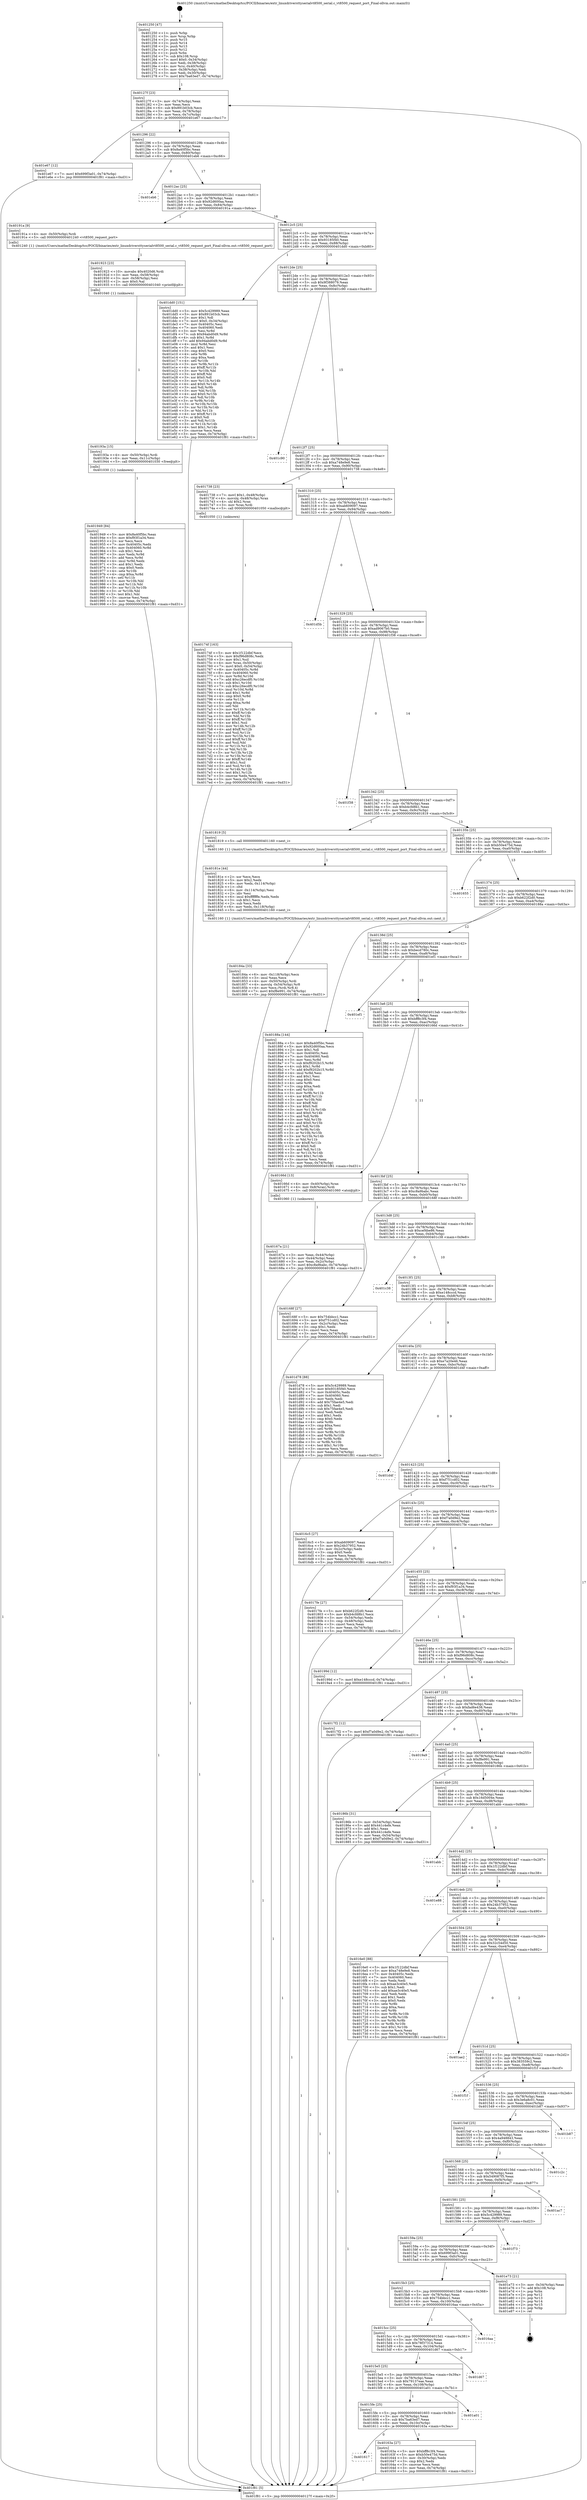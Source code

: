 digraph "0x401250" {
  label = "0x401250 (/mnt/c/Users/mathe/Desktop/tcc/POCII/binaries/extr_linuxdriversttyserialvt8500_serial.c_vt8500_request_port_Final-ollvm.out::main(0))"
  labelloc = "t"
  node[shape=record]

  Entry [label="",width=0.3,height=0.3,shape=circle,fillcolor=black,style=filled]
  "0x40127f" [label="{
     0x40127f [23]\l
     | [instrs]\l
     &nbsp;&nbsp;0x40127f \<+3\>: mov -0x74(%rbp),%eax\l
     &nbsp;&nbsp;0x401282 \<+2\>: mov %eax,%ecx\l
     &nbsp;&nbsp;0x401284 \<+6\>: sub $0x891b03cb,%ecx\l
     &nbsp;&nbsp;0x40128a \<+3\>: mov %eax,-0x78(%rbp)\l
     &nbsp;&nbsp;0x40128d \<+3\>: mov %ecx,-0x7c(%rbp)\l
     &nbsp;&nbsp;0x401290 \<+6\>: je 0000000000401e67 \<main+0xc17\>\l
  }"]
  "0x401e67" [label="{
     0x401e67 [12]\l
     | [instrs]\l
     &nbsp;&nbsp;0x401e67 \<+7\>: movl $0x699f3a01,-0x74(%rbp)\l
     &nbsp;&nbsp;0x401e6e \<+5\>: jmp 0000000000401f81 \<main+0xd31\>\l
  }"]
  "0x401296" [label="{
     0x401296 [22]\l
     | [instrs]\l
     &nbsp;&nbsp;0x401296 \<+5\>: jmp 000000000040129b \<main+0x4b\>\l
     &nbsp;&nbsp;0x40129b \<+3\>: mov -0x78(%rbp),%eax\l
     &nbsp;&nbsp;0x40129e \<+5\>: sub $0x8a40f5bc,%eax\l
     &nbsp;&nbsp;0x4012a3 \<+3\>: mov %eax,-0x80(%rbp)\l
     &nbsp;&nbsp;0x4012a6 \<+6\>: je 0000000000401eb6 \<main+0xc66\>\l
  }"]
  Exit [label="",width=0.3,height=0.3,shape=circle,fillcolor=black,style=filled,peripheries=2]
  "0x401eb6" [label="{
     0x401eb6\l
  }", style=dashed]
  "0x4012ac" [label="{
     0x4012ac [25]\l
     | [instrs]\l
     &nbsp;&nbsp;0x4012ac \<+5\>: jmp 00000000004012b1 \<main+0x61\>\l
     &nbsp;&nbsp;0x4012b1 \<+3\>: mov -0x78(%rbp),%eax\l
     &nbsp;&nbsp;0x4012b4 \<+5\>: sub $0x92d600aa,%eax\l
     &nbsp;&nbsp;0x4012b9 \<+6\>: mov %eax,-0x84(%rbp)\l
     &nbsp;&nbsp;0x4012bf \<+6\>: je 000000000040191a \<main+0x6ca\>\l
  }"]
  "0x401949" [label="{
     0x401949 [84]\l
     | [instrs]\l
     &nbsp;&nbsp;0x401949 \<+5\>: mov $0x8a40f5bc,%eax\l
     &nbsp;&nbsp;0x40194e \<+5\>: mov $0xf93f1a34,%esi\l
     &nbsp;&nbsp;0x401953 \<+2\>: xor %ecx,%ecx\l
     &nbsp;&nbsp;0x401955 \<+7\>: mov 0x40405c,%edx\l
     &nbsp;&nbsp;0x40195c \<+8\>: mov 0x404060,%r8d\l
     &nbsp;&nbsp;0x401964 \<+3\>: sub $0x1,%ecx\l
     &nbsp;&nbsp;0x401967 \<+3\>: mov %edx,%r9d\l
     &nbsp;&nbsp;0x40196a \<+3\>: add %ecx,%r9d\l
     &nbsp;&nbsp;0x40196d \<+4\>: imul %r9d,%edx\l
     &nbsp;&nbsp;0x401971 \<+3\>: and $0x1,%edx\l
     &nbsp;&nbsp;0x401974 \<+3\>: cmp $0x0,%edx\l
     &nbsp;&nbsp;0x401977 \<+4\>: sete %r10b\l
     &nbsp;&nbsp;0x40197b \<+4\>: cmp $0xa,%r8d\l
     &nbsp;&nbsp;0x40197f \<+4\>: setl %r11b\l
     &nbsp;&nbsp;0x401983 \<+3\>: mov %r10b,%bl\l
     &nbsp;&nbsp;0x401986 \<+3\>: and %r11b,%bl\l
     &nbsp;&nbsp;0x401989 \<+3\>: xor %r11b,%r10b\l
     &nbsp;&nbsp;0x40198c \<+3\>: or %r10b,%bl\l
     &nbsp;&nbsp;0x40198f \<+3\>: test $0x1,%bl\l
     &nbsp;&nbsp;0x401992 \<+3\>: cmovne %esi,%eax\l
     &nbsp;&nbsp;0x401995 \<+3\>: mov %eax,-0x74(%rbp)\l
     &nbsp;&nbsp;0x401998 \<+5\>: jmp 0000000000401f81 \<main+0xd31\>\l
  }"]
  "0x40191a" [label="{
     0x40191a [9]\l
     | [instrs]\l
     &nbsp;&nbsp;0x40191a \<+4\>: mov -0x50(%rbp),%rdi\l
     &nbsp;&nbsp;0x40191e \<+5\>: call 0000000000401240 \<vt8500_request_port\>\l
     | [calls]\l
     &nbsp;&nbsp;0x401240 \{1\} (/mnt/c/Users/mathe/Desktop/tcc/POCII/binaries/extr_linuxdriversttyserialvt8500_serial.c_vt8500_request_port_Final-ollvm.out::vt8500_request_port)\l
  }"]
  "0x4012c5" [label="{
     0x4012c5 [25]\l
     | [instrs]\l
     &nbsp;&nbsp;0x4012c5 \<+5\>: jmp 00000000004012ca \<main+0x7a\>\l
     &nbsp;&nbsp;0x4012ca \<+3\>: mov -0x78(%rbp),%eax\l
     &nbsp;&nbsp;0x4012cd \<+5\>: sub $0x93185f40,%eax\l
     &nbsp;&nbsp;0x4012d2 \<+6\>: mov %eax,-0x88(%rbp)\l
     &nbsp;&nbsp;0x4012d8 \<+6\>: je 0000000000401dd0 \<main+0xb80\>\l
  }"]
  "0x40193a" [label="{
     0x40193a [15]\l
     | [instrs]\l
     &nbsp;&nbsp;0x40193a \<+4\>: mov -0x50(%rbp),%rdi\l
     &nbsp;&nbsp;0x40193e \<+6\>: mov %eax,-0x11c(%rbp)\l
     &nbsp;&nbsp;0x401944 \<+5\>: call 0000000000401030 \<free@plt\>\l
     | [calls]\l
     &nbsp;&nbsp;0x401030 \{1\} (unknown)\l
  }"]
  "0x401dd0" [label="{
     0x401dd0 [151]\l
     | [instrs]\l
     &nbsp;&nbsp;0x401dd0 \<+5\>: mov $0x5c429989,%eax\l
     &nbsp;&nbsp;0x401dd5 \<+5\>: mov $0x891b03cb,%ecx\l
     &nbsp;&nbsp;0x401dda \<+2\>: mov $0x1,%dl\l
     &nbsp;&nbsp;0x401ddc \<+7\>: movl $0x0,-0x34(%rbp)\l
     &nbsp;&nbsp;0x401de3 \<+7\>: mov 0x40405c,%esi\l
     &nbsp;&nbsp;0x401dea \<+7\>: mov 0x404060,%edi\l
     &nbsp;&nbsp;0x401df1 \<+3\>: mov %esi,%r8d\l
     &nbsp;&nbsp;0x401df4 \<+7\>: sub $0x94abd0d9,%r8d\l
     &nbsp;&nbsp;0x401dfb \<+4\>: sub $0x1,%r8d\l
     &nbsp;&nbsp;0x401dff \<+7\>: add $0x94abd0d9,%r8d\l
     &nbsp;&nbsp;0x401e06 \<+4\>: imul %r8d,%esi\l
     &nbsp;&nbsp;0x401e0a \<+3\>: and $0x1,%esi\l
     &nbsp;&nbsp;0x401e0d \<+3\>: cmp $0x0,%esi\l
     &nbsp;&nbsp;0x401e10 \<+4\>: sete %r9b\l
     &nbsp;&nbsp;0x401e14 \<+3\>: cmp $0xa,%edi\l
     &nbsp;&nbsp;0x401e17 \<+4\>: setl %r10b\l
     &nbsp;&nbsp;0x401e1b \<+3\>: mov %r9b,%r11b\l
     &nbsp;&nbsp;0x401e1e \<+4\>: xor $0xff,%r11b\l
     &nbsp;&nbsp;0x401e22 \<+3\>: mov %r10b,%bl\l
     &nbsp;&nbsp;0x401e25 \<+3\>: xor $0xff,%bl\l
     &nbsp;&nbsp;0x401e28 \<+3\>: xor $0x0,%dl\l
     &nbsp;&nbsp;0x401e2b \<+3\>: mov %r11b,%r14b\l
     &nbsp;&nbsp;0x401e2e \<+4\>: and $0x0,%r14b\l
     &nbsp;&nbsp;0x401e32 \<+3\>: and %dl,%r9b\l
     &nbsp;&nbsp;0x401e35 \<+3\>: mov %bl,%r15b\l
     &nbsp;&nbsp;0x401e38 \<+4\>: and $0x0,%r15b\l
     &nbsp;&nbsp;0x401e3c \<+3\>: and %dl,%r10b\l
     &nbsp;&nbsp;0x401e3f \<+3\>: or %r9b,%r14b\l
     &nbsp;&nbsp;0x401e42 \<+3\>: or %r10b,%r15b\l
     &nbsp;&nbsp;0x401e45 \<+3\>: xor %r15b,%r14b\l
     &nbsp;&nbsp;0x401e48 \<+3\>: or %bl,%r11b\l
     &nbsp;&nbsp;0x401e4b \<+4\>: xor $0xff,%r11b\l
     &nbsp;&nbsp;0x401e4f \<+3\>: or $0x0,%dl\l
     &nbsp;&nbsp;0x401e52 \<+3\>: and %dl,%r11b\l
     &nbsp;&nbsp;0x401e55 \<+3\>: or %r11b,%r14b\l
     &nbsp;&nbsp;0x401e58 \<+4\>: test $0x1,%r14b\l
     &nbsp;&nbsp;0x401e5c \<+3\>: cmovne %ecx,%eax\l
     &nbsp;&nbsp;0x401e5f \<+3\>: mov %eax,-0x74(%rbp)\l
     &nbsp;&nbsp;0x401e62 \<+5\>: jmp 0000000000401f81 \<main+0xd31\>\l
  }"]
  "0x4012de" [label="{
     0x4012de [25]\l
     | [instrs]\l
     &nbsp;&nbsp;0x4012de \<+5\>: jmp 00000000004012e3 \<main+0x93\>\l
     &nbsp;&nbsp;0x4012e3 \<+3\>: mov -0x78(%rbp),%eax\l
     &nbsp;&nbsp;0x4012e6 \<+5\>: sub $0x9f388079,%eax\l
     &nbsp;&nbsp;0x4012eb \<+6\>: mov %eax,-0x8c(%rbp)\l
     &nbsp;&nbsp;0x4012f1 \<+6\>: je 0000000000401c90 \<main+0xa40\>\l
  }"]
  "0x401923" [label="{
     0x401923 [23]\l
     | [instrs]\l
     &nbsp;&nbsp;0x401923 \<+10\>: movabs $0x4020d6,%rdi\l
     &nbsp;&nbsp;0x40192d \<+3\>: mov %eax,-0x58(%rbp)\l
     &nbsp;&nbsp;0x401930 \<+3\>: mov -0x58(%rbp),%esi\l
     &nbsp;&nbsp;0x401933 \<+2\>: mov $0x0,%al\l
     &nbsp;&nbsp;0x401935 \<+5\>: call 0000000000401040 \<printf@plt\>\l
     | [calls]\l
     &nbsp;&nbsp;0x401040 \{1\} (unknown)\l
  }"]
  "0x401c90" [label="{
     0x401c90\l
  }", style=dashed]
  "0x4012f7" [label="{
     0x4012f7 [25]\l
     | [instrs]\l
     &nbsp;&nbsp;0x4012f7 \<+5\>: jmp 00000000004012fc \<main+0xac\>\l
     &nbsp;&nbsp;0x4012fc \<+3\>: mov -0x78(%rbp),%eax\l
     &nbsp;&nbsp;0x4012ff \<+5\>: sub $0xa748e9e8,%eax\l
     &nbsp;&nbsp;0x401304 \<+6\>: mov %eax,-0x90(%rbp)\l
     &nbsp;&nbsp;0x40130a \<+6\>: je 0000000000401738 \<main+0x4e8\>\l
  }"]
  "0x40184a" [label="{
     0x40184a [33]\l
     | [instrs]\l
     &nbsp;&nbsp;0x40184a \<+6\>: mov -0x118(%rbp),%ecx\l
     &nbsp;&nbsp;0x401850 \<+3\>: imul %eax,%ecx\l
     &nbsp;&nbsp;0x401853 \<+4\>: mov -0x50(%rbp),%rdi\l
     &nbsp;&nbsp;0x401857 \<+4\>: movslq -0x54(%rbp),%r8\l
     &nbsp;&nbsp;0x40185b \<+4\>: mov %ecx,(%rdi,%r8,4)\l
     &nbsp;&nbsp;0x40185f \<+7\>: movl $0xf8e991,-0x74(%rbp)\l
     &nbsp;&nbsp;0x401866 \<+5\>: jmp 0000000000401f81 \<main+0xd31\>\l
  }"]
  "0x401738" [label="{
     0x401738 [23]\l
     | [instrs]\l
     &nbsp;&nbsp;0x401738 \<+7\>: movl $0x1,-0x48(%rbp)\l
     &nbsp;&nbsp;0x40173f \<+4\>: movslq -0x48(%rbp),%rax\l
     &nbsp;&nbsp;0x401743 \<+4\>: shl $0x2,%rax\l
     &nbsp;&nbsp;0x401747 \<+3\>: mov %rax,%rdi\l
     &nbsp;&nbsp;0x40174a \<+5\>: call 0000000000401050 \<malloc@plt\>\l
     | [calls]\l
     &nbsp;&nbsp;0x401050 \{1\} (unknown)\l
  }"]
  "0x401310" [label="{
     0x401310 [25]\l
     | [instrs]\l
     &nbsp;&nbsp;0x401310 \<+5\>: jmp 0000000000401315 \<main+0xc5\>\l
     &nbsp;&nbsp;0x401315 \<+3\>: mov -0x78(%rbp),%eax\l
     &nbsp;&nbsp;0x401318 \<+5\>: sub $0xab609097,%eax\l
     &nbsp;&nbsp;0x40131d \<+6\>: mov %eax,-0x94(%rbp)\l
     &nbsp;&nbsp;0x401323 \<+6\>: je 0000000000401d5b \<main+0xb0b\>\l
  }"]
  "0x40181e" [label="{
     0x40181e [44]\l
     | [instrs]\l
     &nbsp;&nbsp;0x40181e \<+2\>: xor %ecx,%ecx\l
     &nbsp;&nbsp;0x401820 \<+5\>: mov $0x2,%edx\l
     &nbsp;&nbsp;0x401825 \<+6\>: mov %edx,-0x114(%rbp)\l
     &nbsp;&nbsp;0x40182b \<+1\>: cltd\l
     &nbsp;&nbsp;0x40182c \<+6\>: mov -0x114(%rbp),%esi\l
     &nbsp;&nbsp;0x401832 \<+2\>: idiv %esi\l
     &nbsp;&nbsp;0x401834 \<+6\>: imul $0xfffffffe,%edx,%edx\l
     &nbsp;&nbsp;0x40183a \<+3\>: sub $0x1,%ecx\l
     &nbsp;&nbsp;0x40183d \<+2\>: sub %ecx,%edx\l
     &nbsp;&nbsp;0x40183f \<+6\>: mov %edx,-0x118(%rbp)\l
     &nbsp;&nbsp;0x401845 \<+5\>: call 0000000000401160 \<next_i\>\l
     | [calls]\l
     &nbsp;&nbsp;0x401160 \{1\} (/mnt/c/Users/mathe/Desktop/tcc/POCII/binaries/extr_linuxdriversttyserialvt8500_serial.c_vt8500_request_port_Final-ollvm.out::next_i)\l
  }"]
  "0x401d5b" [label="{
     0x401d5b\l
  }", style=dashed]
  "0x401329" [label="{
     0x401329 [25]\l
     | [instrs]\l
     &nbsp;&nbsp;0x401329 \<+5\>: jmp 000000000040132e \<main+0xde\>\l
     &nbsp;&nbsp;0x40132e \<+3\>: mov -0x78(%rbp),%eax\l
     &nbsp;&nbsp;0x401331 \<+5\>: sub $0xad9067b0,%eax\l
     &nbsp;&nbsp;0x401336 \<+6\>: mov %eax,-0x98(%rbp)\l
     &nbsp;&nbsp;0x40133c \<+6\>: je 0000000000401f38 \<main+0xce8\>\l
  }"]
  "0x40174f" [label="{
     0x40174f [163]\l
     | [instrs]\l
     &nbsp;&nbsp;0x40174f \<+5\>: mov $0x1f122dbf,%ecx\l
     &nbsp;&nbsp;0x401754 \<+5\>: mov $0xf96d808c,%edx\l
     &nbsp;&nbsp;0x401759 \<+3\>: mov $0x1,%sil\l
     &nbsp;&nbsp;0x40175c \<+4\>: mov %rax,-0x50(%rbp)\l
     &nbsp;&nbsp;0x401760 \<+7\>: movl $0x0,-0x54(%rbp)\l
     &nbsp;&nbsp;0x401767 \<+8\>: mov 0x40405c,%r8d\l
     &nbsp;&nbsp;0x40176f \<+8\>: mov 0x404060,%r9d\l
     &nbsp;&nbsp;0x401777 \<+3\>: mov %r8d,%r10d\l
     &nbsp;&nbsp;0x40177a \<+7\>: add $0xc26ecdf0,%r10d\l
     &nbsp;&nbsp;0x401781 \<+4\>: sub $0x1,%r10d\l
     &nbsp;&nbsp;0x401785 \<+7\>: sub $0xc26ecdf0,%r10d\l
     &nbsp;&nbsp;0x40178c \<+4\>: imul %r10d,%r8d\l
     &nbsp;&nbsp;0x401790 \<+4\>: and $0x1,%r8d\l
     &nbsp;&nbsp;0x401794 \<+4\>: cmp $0x0,%r8d\l
     &nbsp;&nbsp;0x401798 \<+4\>: sete %r11b\l
     &nbsp;&nbsp;0x40179c \<+4\>: cmp $0xa,%r9d\l
     &nbsp;&nbsp;0x4017a0 \<+3\>: setl %bl\l
     &nbsp;&nbsp;0x4017a3 \<+3\>: mov %r11b,%r14b\l
     &nbsp;&nbsp;0x4017a6 \<+4\>: xor $0xff,%r14b\l
     &nbsp;&nbsp;0x4017aa \<+3\>: mov %bl,%r15b\l
     &nbsp;&nbsp;0x4017ad \<+4\>: xor $0xff,%r15b\l
     &nbsp;&nbsp;0x4017b1 \<+4\>: xor $0x1,%sil\l
     &nbsp;&nbsp;0x4017b5 \<+3\>: mov %r14b,%r12b\l
     &nbsp;&nbsp;0x4017b8 \<+4\>: and $0xff,%r12b\l
     &nbsp;&nbsp;0x4017bc \<+3\>: and %sil,%r11b\l
     &nbsp;&nbsp;0x4017bf \<+3\>: mov %r15b,%r13b\l
     &nbsp;&nbsp;0x4017c2 \<+4\>: and $0xff,%r13b\l
     &nbsp;&nbsp;0x4017c6 \<+3\>: and %sil,%bl\l
     &nbsp;&nbsp;0x4017c9 \<+3\>: or %r11b,%r12b\l
     &nbsp;&nbsp;0x4017cc \<+3\>: or %bl,%r13b\l
     &nbsp;&nbsp;0x4017cf \<+3\>: xor %r13b,%r12b\l
     &nbsp;&nbsp;0x4017d2 \<+3\>: or %r15b,%r14b\l
     &nbsp;&nbsp;0x4017d5 \<+4\>: xor $0xff,%r14b\l
     &nbsp;&nbsp;0x4017d9 \<+4\>: or $0x1,%sil\l
     &nbsp;&nbsp;0x4017dd \<+3\>: and %sil,%r14b\l
     &nbsp;&nbsp;0x4017e0 \<+3\>: or %r14b,%r12b\l
     &nbsp;&nbsp;0x4017e3 \<+4\>: test $0x1,%r12b\l
     &nbsp;&nbsp;0x4017e7 \<+3\>: cmovne %edx,%ecx\l
     &nbsp;&nbsp;0x4017ea \<+3\>: mov %ecx,-0x74(%rbp)\l
     &nbsp;&nbsp;0x4017ed \<+5\>: jmp 0000000000401f81 \<main+0xd31\>\l
  }"]
  "0x401f38" [label="{
     0x401f38\l
  }", style=dashed]
  "0x401342" [label="{
     0x401342 [25]\l
     | [instrs]\l
     &nbsp;&nbsp;0x401342 \<+5\>: jmp 0000000000401347 \<main+0xf7\>\l
     &nbsp;&nbsp;0x401347 \<+3\>: mov -0x78(%rbp),%eax\l
     &nbsp;&nbsp;0x40134a \<+5\>: sub $0xb4cfd8b1,%eax\l
     &nbsp;&nbsp;0x40134f \<+6\>: mov %eax,-0x9c(%rbp)\l
     &nbsp;&nbsp;0x401355 \<+6\>: je 0000000000401819 \<main+0x5c9\>\l
  }"]
  "0x40167a" [label="{
     0x40167a [21]\l
     | [instrs]\l
     &nbsp;&nbsp;0x40167a \<+3\>: mov %eax,-0x44(%rbp)\l
     &nbsp;&nbsp;0x40167d \<+3\>: mov -0x44(%rbp),%eax\l
     &nbsp;&nbsp;0x401680 \<+3\>: mov %eax,-0x2c(%rbp)\l
     &nbsp;&nbsp;0x401683 \<+7\>: movl $0xc8a9babc,-0x74(%rbp)\l
     &nbsp;&nbsp;0x40168a \<+5\>: jmp 0000000000401f81 \<main+0xd31\>\l
  }"]
  "0x401819" [label="{
     0x401819 [5]\l
     | [instrs]\l
     &nbsp;&nbsp;0x401819 \<+5\>: call 0000000000401160 \<next_i\>\l
     | [calls]\l
     &nbsp;&nbsp;0x401160 \{1\} (/mnt/c/Users/mathe/Desktop/tcc/POCII/binaries/extr_linuxdriversttyserialvt8500_serial.c_vt8500_request_port_Final-ollvm.out::next_i)\l
  }"]
  "0x40135b" [label="{
     0x40135b [25]\l
     | [instrs]\l
     &nbsp;&nbsp;0x40135b \<+5\>: jmp 0000000000401360 \<main+0x110\>\l
     &nbsp;&nbsp;0x401360 \<+3\>: mov -0x78(%rbp),%eax\l
     &nbsp;&nbsp;0x401363 \<+5\>: sub $0xb50e475d,%eax\l
     &nbsp;&nbsp;0x401368 \<+6\>: mov %eax,-0xa0(%rbp)\l
     &nbsp;&nbsp;0x40136e \<+6\>: je 0000000000401655 \<main+0x405\>\l
  }"]
  "0x401250" [label="{
     0x401250 [47]\l
     | [instrs]\l
     &nbsp;&nbsp;0x401250 \<+1\>: push %rbp\l
     &nbsp;&nbsp;0x401251 \<+3\>: mov %rsp,%rbp\l
     &nbsp;&nbsp;0x401254 \<+2\>: push %r15\l
     &nbsp;&nbsp;0x401256 \<+2\>: push %r14\l
     &nbsp;&nbsp;0x401258 \<+2\>: push %r13\l
     &nbsp;&nbsp;0x40125a \<+2\>: push %r12\l
     &nbsp;&nbsp;0x40125c \<+1\>: push %rbx\l
     &nbsp;&nbsp;0x40125d \<+7\>: sub $0x108,%rsp\l
     &nbsp;&nbsp;0x401264 \<+7\>: movl $0x0,-0x34(%rbp)\l
     &nbsp;&nbsp;0x40126b \<+3\>: mov %edi,-0x38(%rbp)\l
     &nbsp;&nbsp;0x40126e \<+4\>: mov %rsi,-0x40(%rbp)\l
     &nbsp;&nbsp;0x401272 \<+3\>: mov -0x38(%rbp),%edi\l
     &nbsp;&nbsp;0x401275 \<+3\>: mov %edi,-0x30(%rbp)\l
     &nbsp;&nbsp;0x401278 \<+7\>: movl $0x7ba63ed7,-0x74(%rbp)\l
  }"]
  "0x401655" [label="{
     0x401655\l
  }", style=dashed]
  "0x401374" [label="{
     0x401374 [25]\l
     | [instrs]\l
     &nbsp;&nbsp;0x401374 \<+5\>: jmp 0000000000401379 \<main+0x129\>\l
     &nbsp;&nbsp;0x401379 \<+3\>: mov -0x78(%rbp),%eax\l
     &nbsp;&nbsp;0x40137c \<+5\>: sub $0xb622f2d0,%eax\l
     &nbsp;&nbsp;0x401381 \<+6\>: mov %eax,-0xa4(%rbp)\l
     &nbsp;&nbsp;0x401387 \<+6\>: je 000000000040188a \<main+0x63a\>\l
  }"]
  "0x401f81" [label="{
     0x401f81 [5]\l
     | [instrs]\l
     &nbsp;&nbsp;0x401f81 \<+5\>: jmp 000000000040127f \<main+0x2f\>\l
  }"]
  "0x40188a" [label="{
     0x40188a [144]\l
     | [instrs]\l
     &nbsp;&nbsp;0x40188a \<+5\>: mov $0x8a40f5bc,%eax\l
     &nbsp;&nbsp;0x40188f \<+5\>: mov $0x92d600aa,%ecx\l
     &nbsp;&nbsp;0x401894 \<+2\>: mov $0x1,%dl\l
     &nbsp;&nbsp;0x401896 \<+7\>: mov 0x40405c,%esi\l
     &nbsp;&nbsp;0x40189d \<+7\>: mov 0x404060,%edi\l
     &nbsp;&nbsp;0x4018a4 \<+3\>: mov %esi,%r8d\l
     &nbsp;&nbsp;0x4018a7 \<+7\>: sub $0xf9202b15,%r8d\l
     &nbsp;&nbsp;0x4018ae \<+4\>: sub $0x1,%r8d\l
     &nbsp;&nbsp;0x4018b2 \<+7\>: add $0xf9202b15,%r8d\l
     &nbsp;&nbsp;0x4018b9 \<+4\>: imul %r8d,%esi\l
     &nbsp;&nbsp;0x4018bd \<+3\>: and $0x1,%esi\l
     &nbsp;&nbsp;0x4018c0 \<+3\>: cmp $0x0,%esi\l
     &nbsp;&nbsp;0x4018c3 \<+4\>: sete %r9b\l
     &nbsp;&nbsp;0x4018c7 \<+3\>: cmp $0xa,%edi\l
     &nbsp;&nbsp;0x4018ca \<+4\>: setl %r10b\l
     &nbsp;&nbsp;0x4018ce \<+3\>: mov %r9b,%r11b\l
     &nbsp;&nbsp;0x4018d1 \<+4\>: xor $0xff,%r11b\l
     &nbsp;&nbsp;0x4018d5 \<+3\>: mov %r10b,%bl\l
     &nbsp;&nbsp;0x4018d8 \<+3\>: xor $0xff,%bl\l
     &nbsp;&nbsp;0x4018db \<+3\>: xor $0x0,%dl\l
     &nbsp;&nbsp;0x4018de \<+3\>: mov %r11b,%r14b\l
     &nbsp;&nbsp;0x4018e1 \<+4\>: and $0x0,%r14b\l
     &nbsp;&nbsp;0x4018e5 \<+3\>: and %dl,%r9b\l
     &nbsp;&nbsp;0x4018e8 \<+3\>: mov %bl,%r15b\l
     &nbsp;&nbsp;0x4018eb \<+4\>: and $0x0,%r15b\l
     &nbsp;&nbsp;0x4018ef \<+3\>: and %dl,%r10b\l
     &nbsp;&nbsp;0x4018f2 \<+3\>: or %r9b,%r14b\l
     &nbsp;&nbsp;0x4018f5 \<+3\>: or %r10b,%r15b\l
     &nbsp;&nbsp;0x4018f8 \<+3\>: xor %r15b,%r14b\l
     &nbsp;&nbsp;0x4018fb \<+3\>: or %bl,%r11b\l
     &nbsp;&nbsp;0x4018fe \<+4\>: xor $0xff,%r11b\l
     &nbsp;&nbsp;0x401902 \<+3\>: or $0x0,%dl\l
     &nbsp;&nbsp;0x401905 \<+3\>: and %dl,%r11b\l
     &nbsp;&nbsp;0x401908 \<+3\>: or %r11b,%r14b\l
     &nbsp;&nbsp;0x40190b \<+4\>: test $0x1,%r14b\l
     &nbsp;&nbsp;0x40190f \<+3\>: cmovne %ecx,%eax\l
     &nbsp;&nbsp;0x401912 \<+3\>: mov %eax,-0x74(%rbp)\l
     &nbsp;&nbsp;0x401915 \<+5\>: jmp 0000000000401f81 \<main+0xd31\>\l
  }"]
  "0x40138d" [label="{
     0x40138d [25]\l
     | [instrs]\l
     &nbsp;&nbsp;0x40138d \<+5\>: jmp 0000000000401392 \<main+0x142\>\l
     &nbsp;&nbsp;0x401392 \<+3\>: mov -0x78(%rbp),%eax\l
     &nbsp;&nbsp;0x401395 \<+5\>: sub $0xbecd780c,%eax\l
     &nbsp;&nbsp;0x40139a \<+6\>: mov %eax,-0xa8(%rbp)\l
     &nbsp;&nbsp;0x4013a0 \<+6\>: je 0000000000401ef1 \<main+0xca1\>\l
  }"]
  "0x401617" [label="{
     0x401617\l
  }", style=dashed]
  "0x401ef1" [label="{
     0x401ef1\l
  }", style=dashed]
  "0x4013a6" [label="{
     0x4013a6 [25]\l
     | [instrs]\l
     &nbsp;&nbsp;0x4013a6 \<+5\>: jmp 00000000004013ab \<main+0x15b\>\l
     &nbsp;&nbsp;0x4013ab \<+3\>: mov -0x78(%rbp),%eax\l
     &nbsp;&nbsp;0x4013ae \<+5\>: sub $0xbff8c3f4,%eax\l
     &nbsp;&nbsp;0x4013b3 \<+6\>: mov %eax,-0xac(%rbp)\l
     &nbsp;&nbsp;0x4013b9 \<+6\>: je 000000000040166d \<main+0x41d\>\l
  }"]
  "0x40163a" [label="{
     0x40163a [27]\l
     | [instrs]\l
     &nbsp;&nbsp;0x40163a \<+5\>: mov $0xbff8c3f4,%eax\l
     &nbsp;&nbsp;0x40163f \<+5\>: mov $0xb50e475d,%ecx\l
     &nbsp;&nbsp;0x401644 \<+3\>: mov -0x30(%rbp),%edx\l
     &nbsp;&nbsp;0x401647 \<+3\>: cmp $0x2,%edx\l
     &nbsp;&nbsp;0x40164a \<+3\>: cmovne %ecx,%eax\l
     &nbsp;&nbsp;0x40164d \<+3\>: mov %eax,-0x74(%rbp)\l
     &nbsp;&nbsp;0x401650 \<+5\>: jmp 0000000000401f81 \<main+0xd31\>\l
  }"]
  "0x40166d" [label="{
     0x40166d [13]\l
     | [instrs]\l
     &nbsp;&nbsp;0x40166d \<+4\>: mov -0x40(%rbp),%rax\l
     &nbsp;&nbsp;0x401671 \<+4\>: mov 0x8(%rax),%rdi\l
     &nbsp;&nbsp;0x401675 \<+5\>: call 0000000000401060 \<atoi@plt\>\l
     | [calls]\l
     &nbsp;&nbsp;0x401060 \{1\} (unknown)\l
  }"]
  "0x4013bf" [label="{
     0x4013bf [25]\l
     | [instrs]\l
     &nbsp;&nbsp;0x4013bf \<+5\>: jmp 00000000004013c4 \<main+0x174\>\l
     &nbsp;&nbsp;0x4013c4 \<+3\>: mov -0x78(%rbp),%eax\l
     &nbsp;&nbsp;0x4013c7 \<+5\>: sub $0xc8a9babc,%eax\l
     &nbsp;&nbsp;0x4013cc \<+6\>: mov %eax,-0xb0(%rbp)\l
     &nbsp;&nbsp;0x4013d2 \<+6\>: je 000000000040168f \<main+0x43f\>\l
  }"]
  "0x4015fe" [label="{
     0x4015fe [25]\l
     | [instrs]\l
     &nbsp;&nbsp;0x4015fe \<+5\>: jmp 0000000000401603 \<main+0x3b3\>\l
     &nbsp;&nbsp;0x401603 \<+3\>: mov -0x78(%rbp),%eax\l
     &nbsp;&nbsp;0x401606 \<+5\>: sub $0x7ba63ed7,%eax\l
     &nbsp;&nbsp;0x40160b \<+6\>: mov %eax,-0x10c(%rbp)\l
     &nbsp;&nbsp;0x401611 \<+6\>: je 000000000040163a \<main+0x3ea\>\l
  }"]
  "0x40168f" [label="{
     0x40168f [27]\l
     | [instrs]\l
     &nbsp;&nbsp;0x40168f \<+5\>: mov $0x754bbcc1,%eax\l
     &nbsp;&nbsp;0x401694 \<+5\>: mov $0xf751cd02,%ecx\l
     &nbsp;&nbsp;0x401699 \<+3\>: mov -0x2c(%rbp),%edx\l
     &nbsp;&nbsp;0x40169c \<+3\>: cmp $0x1,%edx\l
     &nbsp;&nbsp;0x40169f \<+3\>: cmovl %ecx,%eax\l
     &nbsp;&nbsp;0x4016a2 \<+3\>: mov %eax,-0x74(%rbp)\l
     &nbsp;&nbsp;0x4016a5 \<+5\>: jmp 0000000000401f81 \<main+0xd31\>\l
  }"]
  "0x4013d8" [label="{
     0x4013d8 [25]\l
     | [instrs]\l
     &nbsp;&nbsp;0x4013d8 \<+5\>: jmp 00000000004013dd \<main+0x18d\>\l
     &nbsp;&nbsp;0x4013dd \<+3\>: mov -0x78(%rbp),%eax\l
     &nbsp;&nbsp;0x4013e0 \<+5\>: sub $0xcef4be86,%eax\l
     &nbsp;&nbsp;0x4013e5 \<+6\>: mov %eax,-0xb4(%rbp)\l
     &nbsp;&nbsp;0x4013eb \<+6\>: je 0000000000401c38 \<main+0x9e8\>\l
  }"]
  "0x401a01" [label="{
     0x401a01\l
  }", style=dashed]
  "0x401c38" [label="{
     0x401c38\l
  }", style=dashed]
  "0x4013f1" [label="{
     0x4013f1 [25]\l
     | [instrs]\l
     &nbsp;&nbsp;0x4013f1 \<+5\>: jmp 00000000004013f6 \<main+0x1a6\>\l
     &nbsp;&nbsp;0x4013f6 \<+3\>: mov -0x78(%rbp),%eax\l
     &nbsp;&nbsp;0x4013f9 \<+5\>: sub $0xe148cccd,%eax\l
     &nbsp;&nbsp;0x4013fe \<+6\>: mov %eax,-0xb8(%rbp)\l
     &nbsp;&nbsp;0x401404 \<+6\>: je 0000000000401d78 \<main+0xb28\>\l
  }"]
  "0x4015e5" [label="{
     0x4015e5 [25]\l
     | [instrs]\l
     &nbsp;&nbsp;0x4015e5 \<+5\>: jmp 00000000004015ea \<main+0x39a\>\l
     &nbsp;&nbsp;0x4015ea \<+3\>: mov -0x78(%rbp),%eax\l
     &nbsp;&nbsp;0x4015ed \<+5\>: sub $0x79137eae,%eax\l
     &nbsp;&nbsp;0x4015f2 \<+6\>: mov %eax,-0x108(%rbp)\l
     &nbsp;&nbsp;0x4015f8 \<+6\>: je 0000000000401a01 \<main+0x7b1\>\l
  }"]
  "0x401d78" [label="{
     0x401d78 [88]\l
     | [instrs]\l
     &nbsp;&nbsp;0x401d78 \<+5\>: mov $0x5c429989,%eax\l
     &nbsp;&nbsp;0x401d7d \<+5\>: mov $0x93185f40,%ecx\l
     &nbsp;&nbsp;0x401d82 \<+7\>: mov 0x40405c,%edx\l
     &nbsp;&nbsp;0x401d89 \<+7\>: mov 0x404060,%esi\l
     &nbsp;&nbsp;0x401d90 \<+2\>: mov %edx,%edi\l
     &nbsp;&nbsp;0x401d92 \<+6\>: add $0x75fae4e5,%edi\l
     &nbsp;&nbsp;0x401d98 \<+3\>: sub $0x1,%edi\l
     &nbsp;&nbsp;0x401d9b \<+6\>: sub $0x75fae4e5,%edi\l
     &nbsp;&nbsp;0x401da1 \<+3\>: imul %edi,%edx\l
     &nbsp;&nbsp;0x401da4 \<+3\>: and $0x1,%edx\l
     &nbsp;&nbsp;0x401da7 \<+3\>: cmp $0x0,%edx\l
     &nbsp;&nbsp;0x401daa \<+4\>: sete %r8b\l
     &nbsp;&nbsp;0x401dae \<+3\>: cmp $0xa,%esi\l
     &nbsp;&nbsp;0x401db1 \<+4\>: setl %r9b\l
     &nbsp;&nbsp;0x401db5 \<+3\>: mov %r8b,%r10b\l
     &nbsp;&nbsp;0x401db8 \<+3\>: and %r9b,%r10b\l
     &nbsp;&nbsp;0x401dbb \<+3\>: xor %r9b,%r8b\l
     &nbsp;&nbsp;0x401dbe \<+3\>: or %r8b,%r10b\l
     &nbsp;&nbsp;0x401dc1 \<+4\>: test $0x1,%r10b\l
     &nbsp;&nbsp;0x401dc5 \<+3\>: cmovne %ecx,%eax\l
     &nbsp;&nbsp;0x401dc8 \<+3\>: mov %eax,-0x74(%rbp)\l
     &nbsp;&nbsp;0x401dcb \<+5\>: jmp 0000000000401f81 \<main+0xd31\>\l
  }"]
  "0x40140a" [label="{
     0x40140a [25]\l
     | [instrs]\l
     &nbsp;&nbsp;0x40140a \<+5\>: jmp 000000000040140f \<main+0x1bf\>\l
     &nbsp;&nbsp;0x40140f \<+3\>: mov -0x78(%rbp),%eax\l
     &nbsp;&nbsp;0x401412 \<+5\>: sub $0xe7a20e46,%eax\l
     &nbsp;&nbsp;0x401417 \<+6\>: mov %eax,-0xbc(%rbp)\l
     &nbsp;&nbsp;0x40141d \<+6\>: je 0000000000401d4f \<main+0xaff\>\l
  }"]
  "0x401d67" [label="{
     0x401d67\l
  }", style=dashed]
  "0x401d4f" [label="{
     0x401d4f\l
  }", style=dashed]
  "0x401423" [label="{
     0x401423 [25]\l
     | [instrs]\l
     &nbsp;&nbsp;0x401423 \<+5\>: jmp 0000000000401428 \<main+0x1d8\>\l
     &nbsp;&nbsp;0x401428 \<+3\>: mov -0x78(%rbp),%eax\l
     &nbsp;&nbsp;0x40142b \<+5\>: sub $0xf751cd02,%eax\l
     &nbsp;&nbsp;0x401430 \<+6\>: mov %eax,-0xc0(%rbp)\l
     &nbsp;&nbsp;0x401436 \<+6\>: je 00000000004016c5 \<main+0x475\>\l
  }"]
  "0x4015cc" [label="{
     0x4015cc [25]\l
     | [instrs]\l
     &nbsp;&nbsp;0x4015cc \<+5\>: jmp 00000000004015d1 \<main+0x381\>\l
     &nbsp;&nbsp;0x4015d1 \<+3\>: mov -0x78(%rbp),%eax\l
     &nbsp;&nbsp;0x4015d4 \<+5\>: sub $0x78f37314,%eax\l
     &nbsp;&nbsp;0x4015d9 \<+6\>: mov %eax,-0x104(%rbp)\l
     &nbsp;&nbsp;0x4015df \<+6\>: je 0000000000401d67 \<main+0xb17\>\l
  }"]
  "0x4016c5" [label="{
     0x4016c5 [27]\l
     | [instrs]\l
     &nbsp;&nbsp;0x4016c5 \<+5\>: mov $0xab609097,%eax\l
     &nbsp;&nbsp;0x4016ca \<+5\>: mov $0x24b37952,%ecx\l
     &nbsp;&nbsp;0x4016cf \<+3\>: mov -0x2c(%rbp),%edx\l
     &nbsp;&nbsp;0x4016d2 \<+3\>: cmp $0x0,%edx\l
     &nbsp;&nbsp;0x4016d5 \<+3\>: cmove %ecx,%eax\l
     &nbsp;&nbsp;0x4016d8 \<+3\>: mov %eax,-0x74(%rbp)\l
     &nbsp;&nbsp;0x4016db \<+5\>: jmp 0000000000401f81 \<main+0xd31\>\l
  }"]
  "0x40143c" [label="{
     0x40143c [25]\l
     | [instrs]\l
     &nbsp;&nbsp;0x40143c \<+5\>: jmp 0000000000401441 \<main+0x1f1\>\l
     &nbsp;&nbsp;0x401441 \<+3\>: mov -0x78(%rbp),%eax\l
     &nbsp;&nbsp;0x401444 \<+5\>: sub $0xf7a0d9e2,%eax\l
     &nbsp;&nbsp;0x401449 \<+6\>: mov %eax,-0xc4(%rbp)\l
     &nbsp;&nbsp;0x40144f \<+6\>: je 00000000004017fe \<main+0x5ae\>\l
  }"]
  "0x4016aa" [label="{
     0x4016aa\l
  }", style=dashed]
  "0x4017fe" [label="{
     0x4017fe [27]\l
     | [instrs]\l
     &nbsp;&nbsp;0x4017fe \<+5\>: mov $0xb622f2d0,%eax\l
     &nbsp;&nbsp;0x401803 \<+5\>: mov $0xb4cfd8b1,%ecx\l
     &nbsp;&nbsp;0x401808 \<+3\>: mov -0x54(%rbp),%edx\l
     &nbsp;&nbsp;0x40180b \<+3\>: cmp -0x48(%rbp),%edx\l
     &nbsp;&nbsp;0x40180e \<+3\>: cmovl %ecx,%eax\l
     &nbsp;&nbsp;0x401811 \<+3\>: mov %eax,-0x74(%rbp)\l
     &nbsp;&nbsp;0x401814 \<+5\>: jmp 0000000000401f81 \<main+0xd31\>\l
  }"]
  "0x401455" [label="{
     0x401455 [25]\l
     | [instrs]\l
     &nbsp;&nbsp;0x401455 \<+5\>: jmp 000000000040145a \<main+0x20a\>\l
     &nbsp;&nbsp;0x40145a \<+3\>: mov -0x78(%rbp),%eax\l
     &nbsp;&nbsp;0x40145d \<+5\>: sub $0xf93f1a34,%eax\l
     &nbsp;&nbsp;0x401462 \<+6\>: mov %eax,-0xc8(%rbp)\l
     &nbsp;&nbsp;0x401468 \<+6\>: je 000000000040199d \<main+0x74d\>\l
  }"]
  "0x4015b3" [label="{
     0x4015b3 [25]\l
     | [instrs]\l
     &nbsp;&nbsp;0x4015b3 \<+5\>: jmp 00000000004015b8 \<main+0x368\>\l
     &nbsp;&nbsp;0x4015b8 \<+3\>: mov -0x78(%rbp),%eax\l
     &nbsp;&nbsp;0x4015bb \<+5\>: sub $0x754bbcc1,%eax\l
     &nbsp;&nbsp;0x4015c0 \<+6\>: mov %eax,-0x100(%rbp)\l
     &nbsp;&nbsp;0x4015c6 \<+6\>: je 00000000004016aa \<main+0x45a\>\l
  }"]
  "0x40199d" [label="{
     0x40199d [12]\l
     | [instrs]\l
     &nbsp;&nbsp;0x40199d \<+7\>: movl $0xe148cccd,-0x74(%rbp)\l
     &nbsp;&nbsp;0x4019a4 \<+5\>: jmp 0000000000401f81 \<main+0xd31\>\l
  }"]
  "0x40146e" [label="{
     0x40146e [25]\l
     | [instrs]\l
     &nbsp;&nbsp;0x40146e \<+5\>: jmp 0000000000401473 \<main+0x223\>\l
     &nbsp;&nbsp;0x401473 \<+3\>: mov -0x78(%rbp),%eax\l
     &nbsp;&nbsp;0x401476 \<+5\>: sub $0xf96d808c,%eax\l
     &nbsp;&nbsp;0x40147b \<+6\>: mov %eax,-0xcc(%rbp)\l
     &nbsp;&nbsp;0x401481 \<+6\>: je 00000000004017f2 \<main+0x5a2\>\l
  }"]
  "0x401e73" [label="{
     0x401e73 [21]\l
     | [instrs]\l
     &nbsp;&nbsp;0x401e73 \<+3\>: mov -0x34(%rbp),%eax\l
     &nbsp;&nbsp;0x401e76 \<+7\>: add $0x108,%rsp\l
     &nbsp;&nbsp;0x401e7d \<+1\>: pop %rbx\l
     &nbsp;&nbsp;0x401e7e \<+2\>: pop %r12\l
     &nbsp;&nbsp;0x401e80 \<+2\>: pop %r13\l
     &nbsp;&nbsp;0x401e82 \<+2\>: pop %r14\l
     &nbsp;&nbsp;0x401e84 \<+2\>: pop %r15\l
     &nbsp;&nbsp;0x401e86 \<+1\>: pop %rbp\l
     &nbsp;&nbsp;0x401e87 \<+1\>: ret\l
  }"]
  "0x4017f2" [label="{
     0x4017f2 [12]\l
     | [instrs]\l
     &nbsp;&nbsp;0x4017f2 \<+7\>: movl $0xf7a0d9e2,-0x74(%rbp)\l
     &nbsp;&nbsp;0x4017f9 \<+5\>: jmp 0000000000401f81 \<main+0xd31\>\l
  }"]
  "0x401487" [label="{
     0x401487 [25]\l
     | [instrs]\l
     &nbsp;&nbsp;0x401487 \<+5\>: jmp 000000000040148c \<main+0x23c\>\l
     &nbsp;&nbsp;0x40148c \<+3\>: mov -0x78(%rbp),%eax\l
     &nbsp;&nbsp;0x40148f \<+5\>: sub $0xfad6e438,%eax\l
     &nbsp;&nbsp;0x401494 \<+6\>: mov %eax,-0xd0(%rbp)\l
     &nbsp;&nbsp;0x40149a \<+6\>: je 00000000004019a9 \<main+0x759\>\l
  }"]
  "0x40159a" [label="{
     0x40159a [25]\l
     | [instrs]\l
     &nbsp;&nbsp;0x40159a \<+5\>: jmp 000000000040159f \<main+0x34f\>\l
     &nbsp;&nbsp;0x40159f \<+3\>: mov -0x78(%rbp),%eax\l
     &nbsp;&nbsp;0x4015a2 \<+5\>: sub $0x699f3a01,%eax\l
     &nbsp;&nbsp;0x4015a7 \<+6\>: mov %eax,-0xfc(%rbp)\l
     &nbsp;&nbsp;0x4015ad \<+6\>: je 0000000000401e73 \<main+0xc23\>\l
  }"]
  "0x4019a9" [label="{
     0x4019a9\l
  }", style=dashed]
  "0x4014a0" [label="{
     0x4014a0 [25]\l
     | [instrs]\l
     &nbsp;&nbsp;0x4014a0 \<+5\>: jmp 00000000004014a5 \<main+0x255\>\l
     &nbsp;&nbsp;0x4014a5 \<+3\>: mov -0x78(%rbp),%eax\l
     &nbsp;&nbsp;0x4014a8 \<+5\>: sub $0xf8e991,%eax\l
     &nbsp;&nbsp;0x4014ad \<+6\>: mov %eax,-0xd4(%rbp)\l
     &nbsp;&nbsp;0x4014b3 \<+6\>: je 000000000040186b \<main+0x61b\>\l
  }"]
  "0x401f73" [label="{
     0x401f73\l
  }", style=dashed]
  "0x40186b" [label="{
     0x40186b [31]\l
     | [instrs]\l
     &nbsp;&nbsp;0x40186b \<+3\>: mov -0x54(%rbp),%eax\l
     &nbsp;&nbsp;0x40186e \<+5\>: add $0x441c4efe,%eax\l
     &nbsp;&nbsp;0x401873 \<+3\>: add $0x1,%eax\l
     &nbsp;&nbsp;0x401876 \<+5\>: sub $0x441c4efe,%eax\l
     &nbsp;&nbsp;0x40187b \<+3\>: mov %eax,-0x54(%rbp)\l
     &nbsp;&nbsp;0x40187e \<+7\>: movl $0xf7a0d9e2,-0x74(%rbp)\l
     &nbsp;&nbsp;0x401885 \<+5\>: jmp 0000000000401f81 \<main+0xd31\>\l
  }"]
  "0x4014b9" [label="{
     0x4014b9 [25]\l
     | [instrs]\l
     &nbsp;&nbsp;0x4014b9 \<+5\>: jmp 00000000004014be \<main+0x26e\>\l
     &nbsp;&nbsp;0x4014be \<+3\>: mov -0x78(%rbp),%eax\l
     &nbsp;&nbsp;0x4014c1 \<+5\>: sub $0x16d5004e,%eax\l
     &nbsp;&nbsp;0x4014c6 \<+6\>: mov %eax,-0xd8(%rbp)\l
     &nbsp;&nbsp;0x4014cc \<+6\>: je 0000000000401abb \<main+0x86b\>\l
  }"]
  "0x401581" [label="{
     0x401581 [25]\l
     | [instrs]\l
     &nbsp;&nbsp;0x401581 \<+5\>: jmp 0000000000401586 \<main+0x336\>\l
     &nbsp;&nbsp;0x401586 \<+3\>: mov -0x78(%rbp),%eax\l
     &nbsp;&nbsp;0x401589 \<+5\>: sub $0x5c429989,%eax\l
     &nbsp;&nbsp;0x40158e \<+6\>: mov %eax,-0xf8(%rbp)\l
     &nbsp;&nbsp;0x401594 \<+6\>: je 0000000000401f73 \<main+0xd23\>\l
  }"]
  "0x401abb" [label="{
     0x401abb\l
  }", style=dashed]
  "0x4014d2" [label="{
     0x4014d2 [25]\l
     | [instrs]\l
     &nbsp;&nbsp;0x4014d2 \<+5\>: jmp 00000000004014d7 \<main+0x287\>\l
     &nbsp;&nbsp;0x4014d7 \<+3\>: mov -0x78(%rbp),%eax\l
     &nbsp;&nbsp;0x4014da \<+5\>: sub $0x1f122dbf,%eax\l
     &nbsp;&nbsp;0x4014df \<+6\>: mov %eax,-0xdc(%rbp)\l
     &nbsp;&nbsp;0x4014e5 \<+6\>: je 0000000000401e88 \<main+0xc38\>\l
  }"]
  "0x401ac7" [label="{
     0x401ac7\l
  }", style=dashed]
  "0x401e88" [label="{
     0x401e88\l
  }", style=dashed]
  "0x4014eb" [label="{
     0x4014eb [25]\l
     | [instrs]\l
     &nbsp;&nbsp;0x4014eb \<+5\>: jmp 00000000004014f0 \<main+0x2a0\>\l
     &nbsp;&nbsp;0x4014f0 \<+3\>: mov -0x78(%rbp),%eax\l
     &nbsp;&nbsp;0x4014f3 \<+5\>: sub $0x24b37952,%eax\l
     &nbsp;&nbsp;0x4014f8 \<+6\>: mov %eax,-0xe0(%rbp)\l
     &nbsp;&nbsp;0x4014fe \<+6\>: je 00000000004016e0 \<main+0x490\>\l
  }"]
  "0x401568" [label="{
     0x401568 [25]\l
     | [instrs]\l
     &nbsp;&nbsp;0x401568 \<+5\>: jmp 000000000040156d \<main+0x31d\>\l
     &nbsp;&nbsp;0x40156d \<+3\>: mov -0x78(%rbp),%eax\l
     &nbsp;&nbsp;0x401570 \<+5\>: sub $0x549087f5,%eax\l
     &nbsp;&nbsp;0x401575 \<+6\>: mov %eax,-0xf4(%rbp)\l
     &nbsp;&nbsp;0x40157b \<+6\>: je 0000000000401ac7 \<main+0x877\>\l
  }"]
  "0x4016e0" [label="{
     0x4016e0 [88]\l
     | [instrs]\l
     &nbsp;&nbsp;0x4016e0 \<+5\>: mov $0x1f122dbf,%eax\l
     &nbsp;&nbsp;0x4016e5 \<+5\>: mov $0xa748e9e8,%ecx\l
     &nbsp;&nbsp;0x4016ea \<+7\>: mov 0x40405c,%edx\l
     &nbsp;&nbsp;0x4016f1 \<+7\>: mov 0x404060,%esi\l
     &nbsp;&nbsp;0x4016f8 \<+2\>: mov %edx,%edi\l
     &nbsp;&nbsp;0x4016fa \<+6\>: sub $0xae3c40e5,%edi\l
     &nbsp;&nbsp;0x401700 \<+3\>: sub $0x1,%edi\l
     &nbsp;&nbsp;0x401703 \<+6\>: add $0xae3c40e5,%edi\l
     &nbsp;&nbsp;0x401709 \<+3\>: imul %edi,%edx\l
     &nbsp;&nbsp;0x40170c \<+3\>: and $0x1,%edx\l
     &nbsp;&nbsp;0x40170f \<+3\>: cmp $0x0,%edx\l
     &nbsp;&nbsp;0x401712 \<+4\>: sete %r8b\l
     &nbsp;&nbsp;0x401716 \<+3\>: cmp $0xa,%esi\l
     &nbsp;&nbsp;0x401719 \<+4\>: setl %r9b\l
     &nbsp;&nbsp;0x40171d \<+3\>: mov %r8b,%r10b\l
     &nbsp;&nbsp;0x401720 \<+3\>: and %r9b,%r10b\l
     &nbsp;&nbsp;0x401723 \<+3\>: xor %r9b,%r8b\l
     &nbsp;&nbsp;0x401726 \<+3\>: or %r8b,%r10b\l
     &nbsp;&nbsp;0x401729 \<+4\>: test $0x1,%r10b\l
     &nbsp;&nbsp;0x40172d \<+3\>: cmovne %ecx,%eax\l
     &nbsp;&nbsp;0x401730 \<+3\>: mov %eax,-0x74(%rbp)\l
     &nbsp;&nbsp;0x401733 \<+5\>: jmp 0000000000401f81 \<main+0xd31\>\l
  }"]
  "0x401504" [label="{
     0x401504 [25]\l
     | [instrs]\l
     &nbsp;&nbsp;0x401504 \<+5\>: jmp 0000000000401509 \<main+0x2b9\>\l
     &nbsp;&nbsp;0x401509 \<+3\>: mov -0x78(%rbp),%eax\l
     &nbsp;&nbsp;0x40150c \<+5\>: sub $0x32c54d50,%eax\l
     &nbsp;&nbsp;0x401511 \<+6\>: mov %eax,-0xe4(%rbp)\l
     &nbsp;&nbsp;0x401517 \<+6\>: je 0000000000401ae2 \<main+0x892\>\l
  }"]
  "0x401c2c" [label="{
     0x401c2c\l
  }", style=dashed]
  "0x401ae2" [label="{
     0x401ae2\l
  }", style=dashed]
  "0x40151d" [label="{
     0x40151d [25]\l
     | [instrs]\l
     &nbsp;&nbsp;0x40151d \<+5\>: jmp 0000000000401522 \<main+0x2d2\>\l
     &nbsp;&nbsp;0x401522 \<+3\>: mov -0x78(%rbp),%eax\l
     &nbsp;&nbsp;0x401525 \<+5\>: sub $0x383559c2,%eax\l
     &nbsp;&nbsp;0x40152a \<+6\>: mov %eax,-0xe8(%rbp)\l
     &nbsp;&nbsp;0x401530 \<+6\>: je 0000000000401f1f \<main+0xccf\>\l
  }"]
  "0x40154f" [label="{
     0x40154f [25]\l
     | [instrs]\l
     &nbsp;&nbsp;0x40154f \<+5\>: jmp 0000000000401554 \<main+0x304\>\l
     &nbsp;&nbsp;0x401554 \<+3\>: mov -0x78(%rbp),%eax\l
     &nbsp;&nbsp;0x401557 \<+5\>: sub $0x4a948843,%eax\l
     &nbsp;&nbsp;0x40155c \<+6\>: mov %eax,-0xf0(%rbp)\l
     &nbsp;&nbsp;0x401562 \<+6\>: je 0000000000401c2c \<main+0x9dc\>\l
  }"]
  "0x401f1f" [label="{
     0x401f1f\l
  }", style=dashed]
  "0x401536" [label="{
     0x401536 [25]\l
     | [instrs]\l
     &nbsp;&nbsp;0x401536 \<+5\>: jmp 000000000040153b \<main+0x2eb\>\l
     &nbsp;&nbsp;0x40153b \<+3\>: mov -0x78(%rbp),%eax\l
     &nbsp;&nbsp;0x40153e \<+5\>: sub $0x3e6a8c01,%eax\l
     &nbsp;&nbsp;0x401543 \<+6\>: mov %eax,-0xec(%rbp)\l
     &nbsp;&nbsp;0x401549 \<+6\>: je 0000000000401b87 \<main+0x937\>\l
  }"]
  "0x401b87" [label="{
     0x401b87\l
  }", style=dashed]
  Entry -> "0x401250" [label=" 1"]
  "0x40127f" -> "0x401e67" [label=" 1"]
  "0x40127f" -> "0x401296" [label=" 17"]
  "0x401e73" -> Exit [label=" 1"]
  "0x401296" -> "0x401eb6" [label=" 0"]
  "0x401296" -> "0x4012ac" [label=" 17"]
  "0x401e67" -> "0x401f81" [label=" 1"]
  "0x4012ac" -> "0x40191a" [label=" 1"]
  "0x4012ac" -> "0x4012c5" [label=" 16"]
  "0x401dd0" -> "0x401f81" [label=" 1"]
  "0x4012c5" -> "0x401dd0" [label=" 1"]
  "0x4012c5" -> "0x4012de" [label=" 15"]
  "0x401d78" -> "0x401f81" [label=" 1"]
  "0x4012de" -> "0x401c90" [label=" 0"]
  "0x4012de" -> "0x4012f7" [label=" 15"]
  "0x40199d" -> "0x401f81" [label=" 1"]
  "0x4012f7" -> "0x401738" [label=" 1"]
  "0x4012f7" -> "0x401310" [label=" 14"]
  "0x401949" -> "0x401f81" [label=" 1"]
  "0x401310" -> "0x401d5b" [label=" 0"]
  "0x401310" -> "0x401329" [label=" 14"]
  "0x40193a" -> "0x401949" [label=" 1"]
  "0x401329" -> "0x401f38" [label=" 0"]
  "0x401329" -> "0x401342" [label=" 14"]
  "0x401923" -> "0x40193a" [label=" 1"]
  "0x401342" -> "0x401819" [label=" 1"]
  "0x401342" -> "0x40135b" [label=" 13"]
  "0x40191a" -> "0x401923" [label=" 1"]
  "0x40135b" -> "0x401655" [label=" 0"]
  "0x40135b" -> "0x401374" [label=" 13"]
  "0x40188a" -> "0x401f81" [label=" 1"]
  "0x401374" -> "0x40188a" [label=" 1"]
  "0x401374" -> "0x40138d" [label=" 12"]
  "0x40186b" -> "0x401f81" [label=" 1"]
  "0x40138d" -> "0x401ef1" [label=" 0"]
  "0x40138d" -> "0x4013a6" [label=" 12"]
  "0x40184a" -> "0x401f81" [label=" 1"]
  "0x4013a6" -> "0x40166d" [label=" 1"]
  "0x4013a6" -> "0x4013bf" [label=" 11"]
  "0x40181e" -> "0x40184a" [label=" 1"]
  "0x4013bf" -> "0x40168f" [label=" 1"]
  "0x4013bf" -> "0x4013d8" [label=" 10"]
  "0x4017fe" -> "0x401f81" [label=" 2"]
  "0x4013d8" -> "0x401c38" [label=" 0"]
  "0x4013d8" -> "0x4013f1" [label=" 10"]
  "0x4017f2" -> "0x401f81" [label=" 1"]
  "0x4013f1" -> "0x401d78" [label=" 1"]
  "0x4013f1" -> "0x40140a" [label=" 9"]
  "0x401738" -> "0x40174f" [label=" 1"]
  "0x40140a" -> "0x401d4f" [label=" 0"]
  "0x40140a" -> "0x401423" [label=" 9"]
  "0x4016e0" -> "0x401f81" [label=" 1"]
  "0x401423" -> "0x4016c5" [label=" 1"]
  "0x401423" -> "0x40143c" [label=" 8"]
  "0x40168f" -> "0x401f81" [label=" 1"]
  "0x40143c" -> "0x4017fe" [label=" 2"]
  "0x40143c" -> "0x401455" [label=" 6"]
  "0x40167a" -> "0x401f81" [label=" 1"]
  "0x401455" -> "0x40199d" [label=" 1"]
  "0x401455" -> "0x40146e" [label=" 5"]
  "0x401f81" -> "0x40127f" [label=" 17"]
  "0x40146e" -> "0x4017f2" [label=" 1"]
  "0x40146e" -> "0x401487" [label=" 4"]
  "0x401250" -> "0x40127f" [label=" 1"]
  "0x401487" -> "0x4019a9" [label=" 0"]
  "0x401487" -> "0x4014a0" [label=" 4"]
  "0x4015fe" -> "0x401617" [label=" 0"]
  "0x4014a0" -> "0x40186b" [label=" 1"]
  "0x4014a0" -> "0x4014b9" [label=" 3"]
  "0x4015fe" -> "0x40163a" [label=" 1"]
  "0x4014b9" -> "0x401abb" [label=" 0"]
  "0x4014b9" -> "0x4014d2" [label=" 3"]
  "0x4015e5" -> "0x4015fe" [label=" 1"]
  "0x4014d2" -> "0x401e88" [label=" 0"]
  "0x4014d2" -> "0x4014eb" [label=" 3"]
  "0x4015e5" -> "0x401a01" [label=" 0"]
  "0x4014eb" -> "0x4016e0" [label=" 1"]
  "0x4014eb" -> "0x401504" [label=" 2"]
  "0x4015cc" -> "0x4015e5" [label=" 1"]
  "0x401504" -> "0x401ae2" [label=" 0"]
  "0x401504" -> "0x40151d" [label=" 2"]
  "0x4015cc" -> "0x401d67" [label=" 0"]
  "0x40151d" -> "0x401f1f" [label=" 0"]
  "0x40151d" -> "0x401536" [label=" 2"]
  "0x4015b3" -> "0x4015cc" [label=" 1"]
  "0x401536" -> "0x401b87" [label=" 0"]
  "0x401536" -> "0x40154f" [label=" 2"]
  "0x4016c5" -> "0x401f81" [label=" 1"]
  "0x40154f" -> "0x401c2c" [label=" 0"]
  "0x40154f" -> "0x401568" [label=" 2"]
  "0x40174f" -> "0x401f81" [label=" 1"]
  "0x401568" -> "0x401ac7" [label=" 0"]
  "0x401568" -> "0x401581" [label=" 2"]
  "0x401819" -> "0x40181e" [label=" 1"]
  "0x401581" -> "0x401f73" [label=" 0"]
  "0x401581" -> "0x40159a" [label=" 2"]
  "0x40163a" -> "0x401f81" [label=" 1"]
  "0x40159a" -> "0x401e73" [label=" 1"]
  "0x40159a" -> "0x4015b3" [label=" 1"]
  "0x40166d" -> "0x40167a" [label=" 1"]
  "0x4015b3" -> "0x4016aa" [label=" 0"]
}
